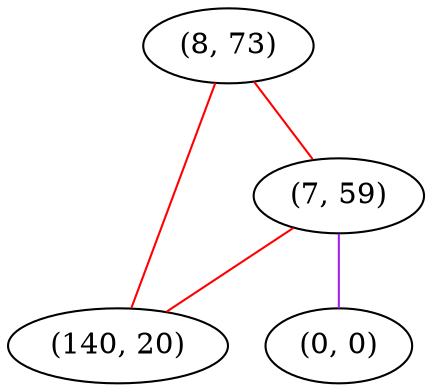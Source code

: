 graph "" {
"(8, 73)";
"(7, 59)";
"(140, 20)";
"(0, 0)";
"(8, 73)" -- "(7, 59)"  [color=red, key=0, weight=1];
"(8, 73)" -- "(140, 20)"  [color=red, key=0, weight=1];
"(7, 59)" -- "(140, 20)"  [color=red, key=0, weight=1];
"(7, 59)" -- "(0, 0)"  [color=purple, key=0, weight=4];
}
